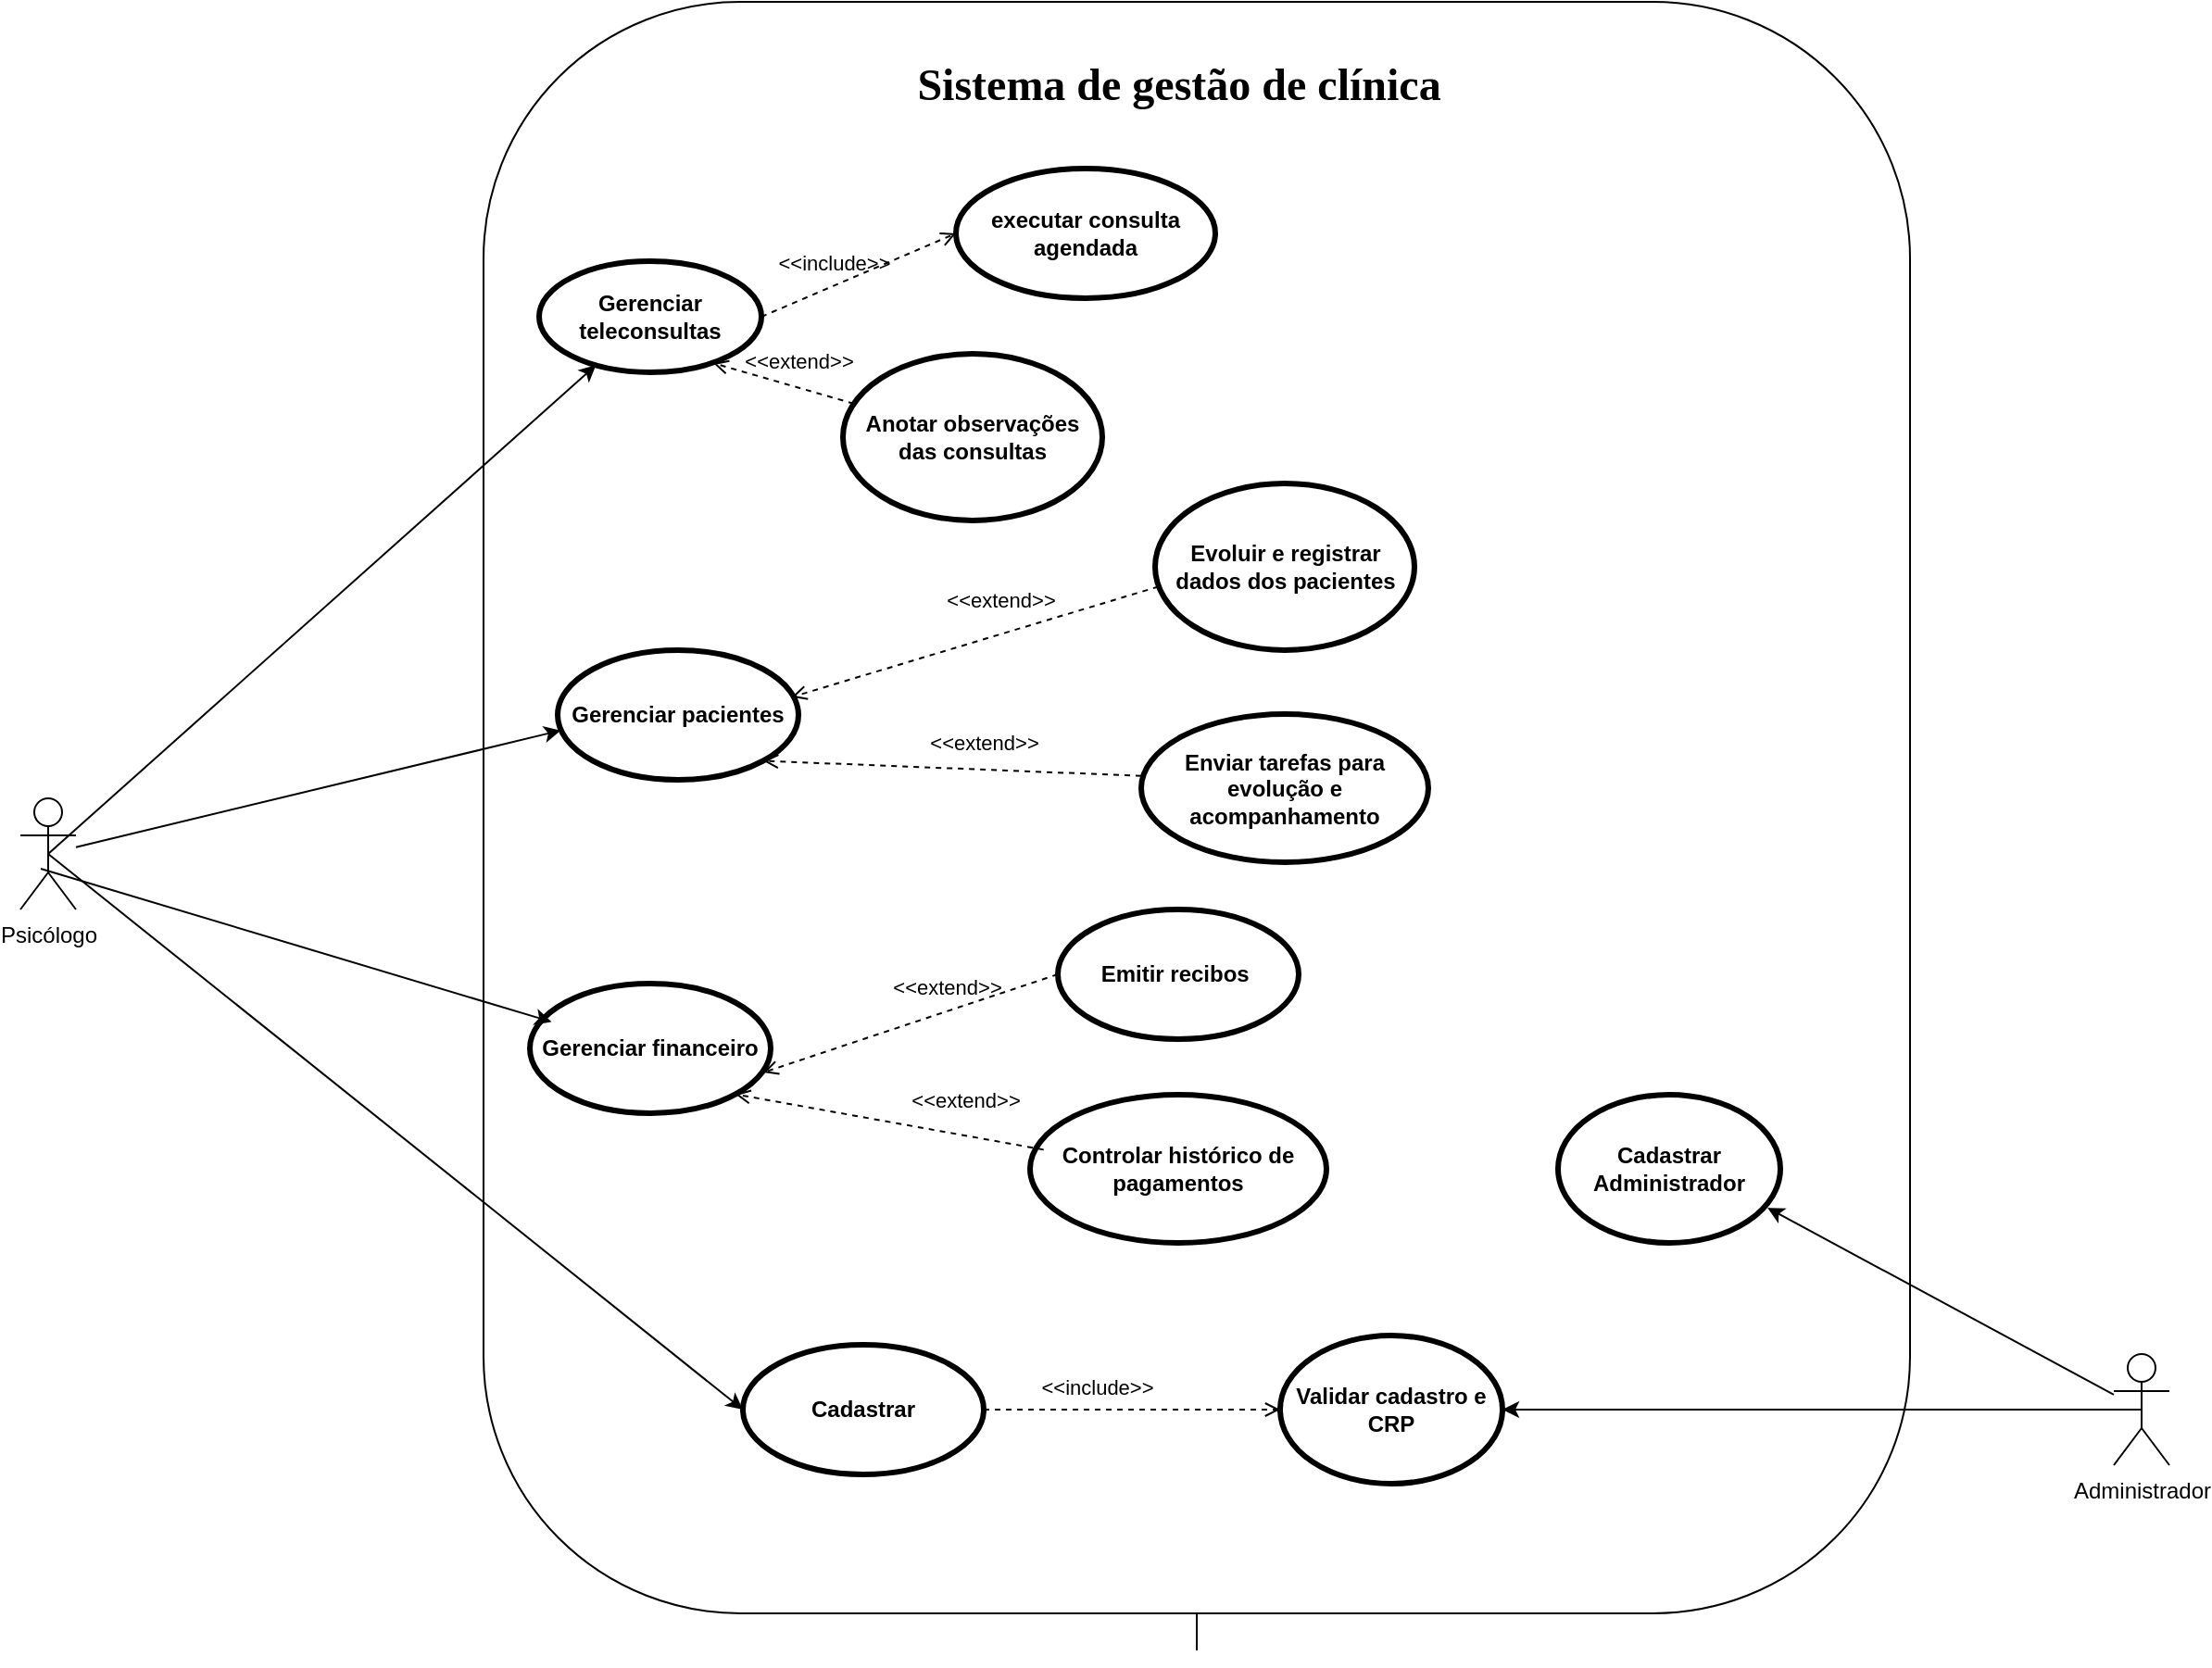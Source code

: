 <mxfile version="24.7.13">
  <diagram name="Página-1" id="0suaFkBcVlFf32EGuQcj">
    <mxGraphModel dx="1947" dy="426" grid="1" gridSize="10" guides="1" tooltips="1" connect="1" arrows="1" fold="1" page="1" pageScale="1" pageWidth="827" pageHeight="1169" math="0" shadow="0">
      <root>
        <mxCell id="0" />
        <mxCell id="1" parent="0" />
        <mxCell id="5B_GxjQmiX6M61MhF9ou-5" style="edgeStyle=orthogonalEdgeStyle;rounded=0;orthogonalLoop=1;jettySize=auto;html=1;" edge="1" parent="1" source="movMKdNc91VVW4xAMc22-5">
          <mxGeometry relative="1" as="geometry">
            <mxPoint x="465" y="950" as="targetPoint" />
          </mxGeometry>
        </mxCell>
        <mxCell id="movMKdNc91VVW4xAMc22-5" value="" style="rounded=1;whiteSpace=wrap;html=1;arcSize=18;" parent="1" vertex="1">
          <mxGeometry x="80" y="120" width="770" height="870" as="geometry" />
        </mxCell>
        <mxCell id="movMKdNc91VVW4xAMc22-1" value="Psicólogo" style="shape=umlActor;html=1;verticalLabelPosition=bottom;verticalAlign=top;align=center;" parent="1" vertex="1">
          <mxGeometry x="-170" y="550" width="30" height="60" as="geometry" />
        </mxCell>
        <mxCell id="movMKdNc91VVW4xAMc22-4" value="Gerenciar teleconsultas" style="shape=ellipse;html=1;strokeWidth=3;fontStyle=1;whiteSpace=wrap;align=center;perimeter=ellipsePerimeter;" parent="1" vertex="1">
          <mxGeometry x="110" y="260" width="120" height="60" as="geometry" />
        </mxCell>
        <mxCell id="movMKdNc91VVW4xAMc22-6" value="" style="endArrow=classic;html=1;rounded=0;exitX=0.5;exitY=0.5;exitDx=0;exitDy=0;exitPerimeter=0;" parent="1" source="movMKdNc91VVW4xAMc22-1" target="movMKdNc91VVW4xAMc22-4" edge="1">
          <mxGeometry width="50" height="50" relative="1" as="geometry">
            <mxPoint x="340" y="280" as="sourcePoint" />
            <mxPoint x="390" y="230" as="targetPoint" />
          </mxGeometry>
        </mxCell>
        <mxCell id="movMKdNc91VVW4xAMc22-14" value="Evoluir e registrar dados dos pacientes" style="shape=ellipse;html=1;strokeWidth=3;fontStyle=1;whiteSpace=wrap;align=center;perimeter=ellipsePerimeter;" parent="1" vertex="1">
          <mxGeometry x="442.5" y="380" width="140" height="90" as="geometry" />
        </mxCell>
        <mxCell id="movMKdNc91VVW4xAMc22-16" value="Gerenciar financeiro" style="shape=ellipse;html=1;strokeWidth=3;fontStyle=1;whiteSpace=wrap;align=center;perimeter=ellipsePerimeter;" parent="1" vertex="1">
          <mxGeometry x="105" y="650" width="130" height="70" as="geometry" />
        </mxCell>
        <mxCell id="movMKdNc91VVW4xAMc22-17" value="" style="endArrow=classic;html=1;rounded=0;entryX=0.09;entryY=0.295;entryDx=0;entryDy=0;entryPerimeter=0;exitX=0.367;exitY=0.633;exitDx=0;exitDy=0;exitPerimeter=0;" parent="1" source="movMKdNc91VVW4xAMc22-1" target="movMKdNc91VVW4xAMc22-16" edge="1">
          <mxGeometry width="50" height="50" relative="1" as="geometry">
            <mxPoint x="-20" y="380" as="sourcePoint" />
            <mxPoint x="196" y="488" as="targetPoint" />
          </mxGeometry>
        </mxCell>
        <mxCell id="movMKdNc91VVW4xAMc22-18" value="Emitir recibos&amp;nbsp;" style="shape=ellipse;html=1;strokeWidth=3;fontStyle=1;whiteSpace=wrap;align=center;perimeter=ellipsePerimeter;" parent="1" vertex="1">
          <mxGeometry x="390" y="610" width="130" height="70" as="geometry" />
        </mxCell>
        <mxCell id="movMKdNc91VVW4xAMc22-20" value="executar consulta agendada" style="shape=ellipse;html=1;strokeWidth=3;fontStyle=1;whiteSpace=wrap;align=center;perimeter=ellipsePerimeter;" parent="1" vertex="1">
          <mxGeometry x="335" y="210" width="140" height="70" as="geometry" />
        </mxCell>
        <mxCell id="movMKdNc91VVW4xAMc22-21" value="&amp;lt;&amp;lt;include&amp;gt;&amp;gt;" style="html=1;verticalAlign=bottom;labelBackgroundColor=none;endArrow=open;endFill=0;dashed=1;rounded=0;exitX=1;exitY=0.5;exitDx=0;exitDy=0;entryX=0;entryY=0.5;entryDx=0;entryDy=0;" parent="1" source="movMKdNc91VVW4xAMc22-4" target="movMKdNc91VVW4xAMc22-20" edge="1">
          <mxGeometry x="-0.24" y="3" width="160" relative="1" as="geometry">
            <mxPoint x="440" y="350" as="sourcePoint" />
            <mxPoint x="600" y="350" as="targetPoint" />
            <mxPoint as="offset" />
          </mxGeometry>
        </mxCell>
        <mxCell id="movMKdNc91VVW4xAMc22-29" value="Gerenciar pacientes" style="shape=ellipse;html=1;strokeWidth=3;fontStyle=1;whiteSpace=wrap;align=center;perimeter=ellipsePerimeter;" parent="1" vertex="1">
          <mxGeometry x="120" y="470" width="130" height="70" as="geometry" />
        </mxCell>
        <mxCell id="movMKdNc91VVW4xAMc22-30" value="" style="endArrow=classic;html=1;rounded=0;entryX=0.013;entryY=0.619;entryDx=0;entryDy=0;entryPerimeter=0;" parent="1" source="movMKdNc91VVW4xAMc22-1" target="movMKdNc91VVW4xAMc22-29" edge="1">
          <mxGeometry width="50" height="50" relative="1" as="geometry">
            <mxPoint x="-30" y="322" as="sourcePoint" />
            <mxPoint x="196" y="370" as="targetPoint" />
          </mxGeometry>
        </mxCell>
        <mxCell id="movMKdNc91VVW4xAMc22-40" value="&lt;h1&gt;&lt;font face=&quot;Times New Roman&quot; style=&quot;font-size: 24px;&quot;&gt;Sistema de gestão de clínica&lt;/font&gt;&lt;/h1&gt;" style="text;html=1;align=center;verticalAlign=middle;resizable=0;points=[];autosize=1;strokeColor=none;fillColor=none;" parent="1" vertex="1">
          <mxGeometry x="300" y="130" width="310" height="70" as="geometry" />
        </mxCell>
        <mxCell id="0xaNJEkDfHDNSUTplCoM-1" value="Cadastrar" style="shape=ellipse;html=1;strokeWidth=3;fontStyle=1;whiteSpace=wrap;align=center;perimeter=ellipsePerimeter;" parent="1" vertex="1">
          <mxGeometry x="220" y="845" width="130" height="70" as="geometry" />
        </mxCell>
        <mxCell id="0xaNJEkDfHDNSUTplCoM-2" value="" style="endArrow=classic;html=1;rounded=0;entryX=0;entryY=0.5;entryDx=0;entryDy=0;exitX=0.5;exitY=0.5;exitDx=0;exitDy=0;exitPerimeter=0;" parent="1" source="movMKdNc91VVW4xAMc22-1" target="0xaNJEkDfHDNSUTplCoM-1" edge="1">
          <mxGeometry width="50" height="50" relative="1" as="geometry">
            <mxPoint x="-148" y="598" as="sourcePoint" />
            <mxPoint x="184" y="652" as="targetPoint" />
          </mxGeometry>
        </mxCell>
        <mxCell id="0xaNJEkDfHDNSUTplCoM-3" value="Administrador" style="shape=umlActor;html=1;verticalLabelPosition=bottom;verticalAlign=top;align=center;" parent="1" vertex="1">
          <mxGeometry x="960" y="850" width="30" height="60" as="geometry" />
        </mxCell>
        <mxCell id="0xaNJEkDfHDNSUTplCoM-4" value="" style="endArrow=classic;html=1;rounded=0;entryX=1;entryY=0.5;entryDx=0;entryDy=0;exitX=0.5;exitY=0.5;exitDx=0;exitDy=0;exitPerimeter=0;" parent="1" source="0xaNJEkDfHDNSUTplCoM-3" target="0xaNJEkDfHDNSUTplCoM-5" edge="1">
          <mxGeometry width="50" height="50" relative="1" as="geometry">
            <mxPoint x="90" y="670" as="sourcePoint" />
            <mxPoint x="585" y="875" as="targetPoint" />
          </mxGeometry>
        </mxCell>
        <mxCell id="0xaNJEkDfHDNSUTplCoM-5" value="Validar cadastro e CRP" style="shape=ellipse;html=1;strokeWidth=3;fontStyle=1;whiteSpace=wrap;align=center;perimeter=ellipsePerimeter;" parent="1" vertex="1">
          <mxGeometry x="510" y="840" width="120" height="80" as="geometry" />
        </mxCell>
        <mxCell id="0xaNJEkDfHDNSUTplCoM-6" value="&amp;lt;&amp;lt;include&amp;gt;&amp;gt;" style="html=1;verticalAlign=bottom;labelBackgroundColor=none;endArrow=open;endFill=0;dashed=1;rounded=0;exitX=1;exitY=0.5;exitDx=0;exitDy=0;entryX=0;entryY=0.5;entryDx=0;entryDy=0;" parent="1" source="0xaNJEkDfHDNSUTplCoM-1" target="0xaNJEkDfHDNSUTplCoM-5" edge="1">
          <mxGeometry x="-0.24" y="3" width="160" relative="1" as="geometry">
            <mxPoint x="340" y="710" as="sourcePoint" />
            <mxPoint x="520" y="710" as="targetPoint" />
            <mxPoint as="offset" />
          </mxGeometry>
        </mxCell>
        <mxCell id="0xaNJEkDfHDNSUTplCoM-7" value="Enviar tarefas para evolução e acompanhamento" style="shape=ellipse;html=1;strokeWidth=3;fontStyle=1;whiteSpace=wrap;align=center;perimeter=ellipsePerimeter;" parent="1" vertex="1">
          <mxGeometry x="435" y="504.5" width="155" height="80" as="geometry" />
        </mxCell>
        <mxCell id="0xaNJEkDfHDNSUTplCoM-8" value="&amp;lt;&amp;lt;extend&amp;gt;&amp;gt;" style="html=1;verticalAlign=bottom;labelBackgroundColor=none;endArrow=open;endFill=0;dashed=1;rounded=0;exitX=0.013;exitY=0.619;exitDx=0;exitDy=0;entryX=0.972;entryY=0.362;entryDx=0;entryDy=0;exitPerimeter=0;entryPerimeter=0;" parent="1" source="movMKdNc91VVW4xAMc22-14" target="movMKdNc91VVW4xAMc22-29" edge="1">
          <mxGeometry x="-0.17" y="-9" width="160" relative="1" as="geometry">
            <mxPoint x="250" y="360" as="sourcePoint" />
            <mxPoint x="470" y="365" as="targetPoint" />
            <mxPoint as="offset" />
          </mxGeometry>
        </mxCell>
        <mxCell id="0xaNJEkDfHDNSUTplCoM-9" value="&amp;lt;&amp;lt;extend&amp;gt;&amp;gt;" style="html=1;verticalAlign=bottom;labelBackgroundColor=none;endArrow=open;endFill=0;dashed=1;rounded=0;exitX=0;exitY=0.417;exitDx=0;exitDy=0;entryX=1;entryY=1;entryDx=0;entryDy=0;exitPerimeter=0;" parent="1" source="0xaNJEkDfHDNSUTplCoM-7" target="movMKdNc91VVW4xAMc22-29" edge="1">
          <mxGeometry x="-0.155" y="-5" width="160" relative="1" as="geometry">
            <mxPoint x="310" y="475" as="sourcePoint" />
            <mxPoint x="445" y="425" as="targetPoint" />
            <mxPoint x="1" as="offset" />
          </mxGeometry>
        </mxCell>
        <mxCell id="5B_GxjQmiX6M61MhF9ou-1" value="&amp;lt;&amp;lt;extend&amp;gt;&amp;gt;" style="html=1;verticalAlign=bottom;labelBackgroundColor=none;endArrow=open;endFill=0;dashed=1;rounded=0;exitX=0;exitY=0.5;exitDx=0;exitDy=0;entryX=0.969;entryY=0.686;entryDx=0;entryDy=0;entryPerimeter=0;" edge="1" parent="1" source="movMKdNc91VVW4xAMc22-18" target="movMKdNc91VVW4xAMc22-16">
          <mxGeometry x="-0.26" y="-4" width="160" relative="1" as="geometry">
            <mxPoint x="445" y="583" as="sourcePoint" />
            <mxPoint x="311" y="540" as="targetPoint" />
            <mxPoint as="offset" />
            <Array as="points" />
          </mxGeometry>
        </mxCell>
        <mxCell id="5B_GxjQmiX6M61MhF9ou-2" value="Controlar histórico de pagamentos" style="shape=ellipse;html=1;strokeWidth=3;fontStyle=1;whiteSpace=wrap;align=center;perimeter=ellipsePerimeter;" vertex="1" parent="1">
          <mxGeometry x="375" y="710" width="160" height="80" as="geometry" />
        </mxCell>
        <mxCell id="5B_GxjQmiX6M61MhF9ou-3" value="&amp;lt;&amp;lt;extend&amp;gt;&amp;gt;" style="html=1;verticalAlign=bottom;labelBackgroundColor=none;endArrow=open;endFill=0;dashed=1;rounded=0;exitX=0.046;exitY=0.371;exitDx=0;exitDy=0;entryX=1;entryY=1;entryDx=0;entryDy=0;exitPerimeter=0;" edge="1" parent="1" source="5B_GxjQmiX6M61MhF9ou-2" target="movMKdNc91VVW4xAMc22-16">
          <mxGeometry x="-0.476" y="-10" width="160" relative="1" as="geometry">
            <mxPoint x="350" y="630" as="sourcePoint" />
            <mxPoint x="246" y="668" as="targetPoint" />
            <mxPoint as="offset" />
            <Array as="points" />
          </mxGeometry>
        </mxCell>
        <mxCell id="5B_GxjQmiX6M61MhF9ou-4" value="Anotar observações das consultas" style="shape=ellipse;html=1;strokeWidth=3;fontStyle=1;whiteSpace=wrap;align=center;perimeter=ellipsePerimeter;" vertex="1" parent="1">
          <mxGeometry x="274" y="310" width="140" height="90" as="geometry" />
        </mxCell>
        <mxCell id="5B_GxjQmiX6M61MhF9ou-6" value="&amp;lt;&amp;lt;extend&amp;gt;&amp;gt;" style="html=1;verticalAlign=bottom;labelBackgroundColor=none;endArrow=open;endFill=0;dashed=1;rounded=0;entryX=0.783;entryY=0.917;entryDx=0;entryDy=0;entryPerimeter=0;" edge="1" parent="1" source="5B_GxjQmiX6M61MhF9ou-4" target="movMKdNc91VVW4xAMc22-4">
          <mxGeometry x="-0.155" y="-5" width="160" relative="1" as="geometry">
            <mxPoint x="445" y="548" as="sourcePoint" />
            <mxPoint x="241" y="540" as="targetPoint" />
            <mxPoint x="1" as="offset" />
          </mxGeometry>
        </mxCell>
        <mxCell id="5B_GxjQmiX6M61MhF9ou-7" value="Cadastrar Administrador" style="shape=ellipse;html=1;strokeWidth=3;fontStyle=1;whiteSpace=wrap;align=center;perimeter=ellipsePerimeter;" vertex="1" parent="1">
          <mxGeometry x="660" y="710" width="120" height="80" as="geometry" />
        </mxCell>
        <mxCell id="5B_GxjQmiX6M61MhF9ou-8" value="" style="endArrow=classic;html=1;rounded=0;entryX=0.942;entryY=0.763;entryDx=0;entryDy=0;entryPerimeter=0;" edge="1" parent="1" source="0xaNJEkDfHDNSUTplCoM-3" target="5B_GxjQmiX6M61MhF9ou-7">
          <mxGeometry width="50" height="50" relative="1" as="geometry">
            <mxPoint x="985" y="890" as="sourcePoint" />
            <mxPoint x="640" y="890" as="targetPoint" />
          </mxGeometry>
        </mxCell>
      </root>
    </mxGraphModel>
  </diagram>
</mxfile>
